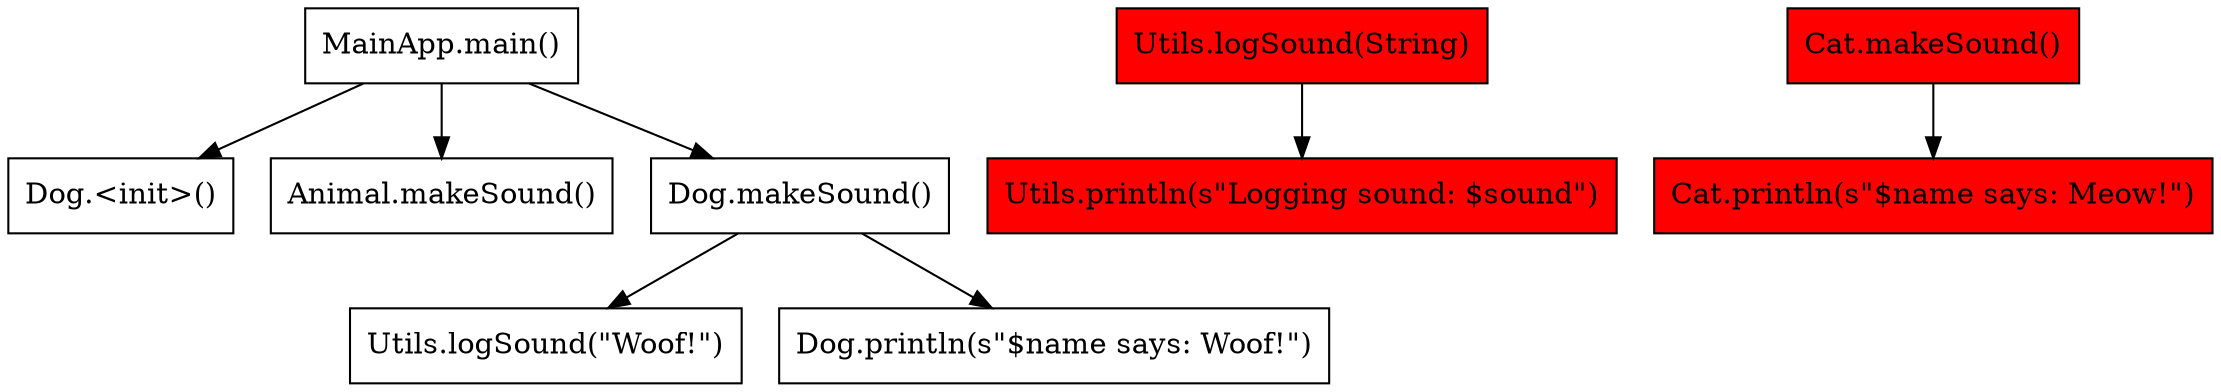 digraph CallGraph {
  node [shape=box];
  "Dog.<init>()" [style=filled, fillcolor=white];
  "Utils.logSound(String)" [style=filled, fillcolor=red];
  "Utils.println(s\"Logging sound: $sound\")" [style=filled, fillcolor=red];
  "Cat.println(s\"$name says: Meow!\")" [style=filled, fillcolor=red];
  "MainApp.main()" [style=filled, fillcolor=white];
  "Cat.makeSound()" [style=filled, fillcolor=red];
  "Animal.makeSound()" [style=filled, fillcolor=white];
  "Dog.makeSound()" [style=filled, fillcolor=white];
  "Dog.makeSound()" -> "Utils.logSound(\"Woof!\")";
  "Cat.makeSound()" -> "Cat.println(s\"$name says: Meow!\")";
  "MainApp.main()" -> "Animal.makeSound()";
  "MainApp.main()" -> "Dog.makeSound()";
  "MainApp.main()" -> "Dog.<init>()";
  "Utils.logSound(String)" -> "Utils.println(s\"Logging sound: $sound\")";
  "Dog.makeSound()" -> "Dog.println(s\"$name says: Woof!\")";
}
